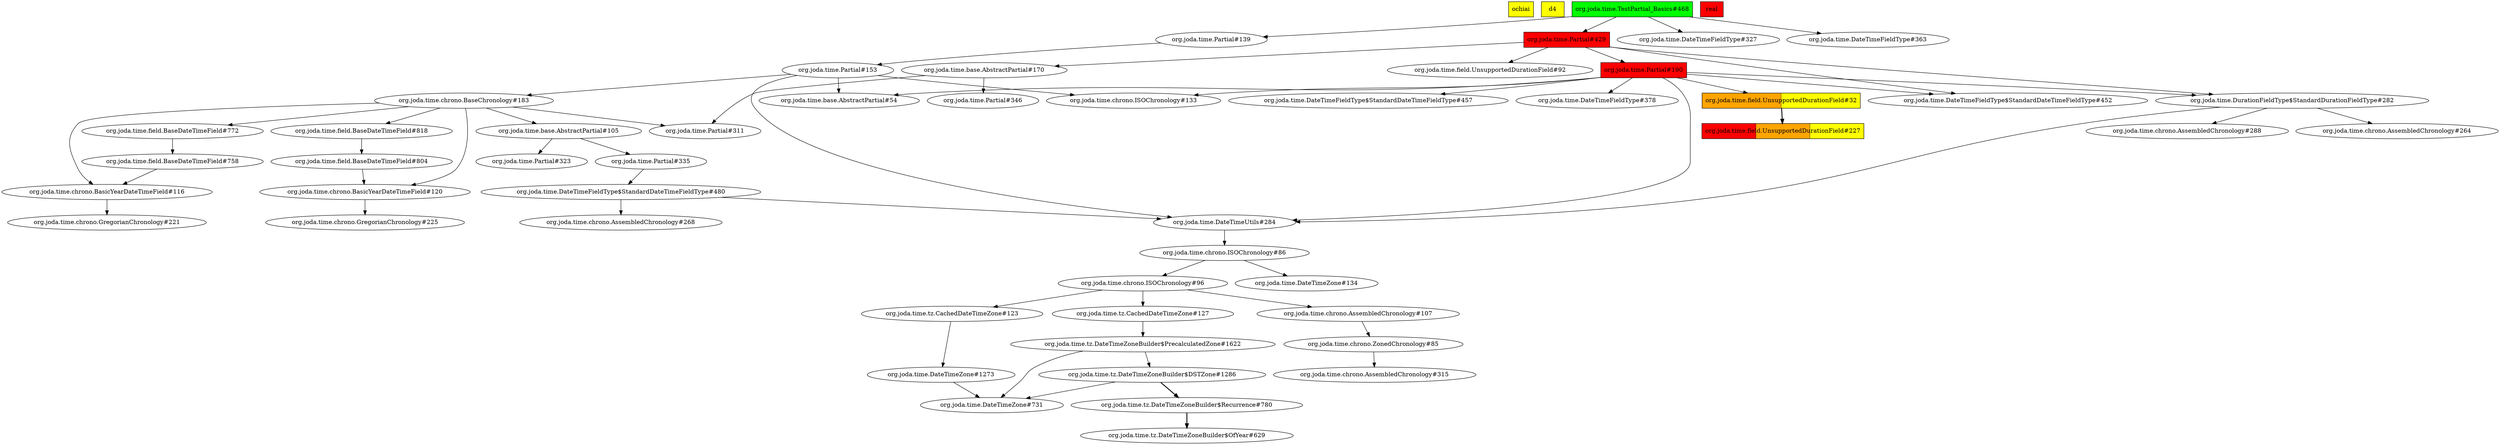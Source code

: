 digraph enhanced {
	"ochiai" [style=striped shape=box fillcolor="yellow"];
	"d4" [style=striped shape=box fillcolor="yellow"];
	"org.joda.time.field.UnsupportedDurationField#227" [style=striped shape=box fillcolor="red:orange:yellow"];
	"org.joda.time.Partial#190" [style=striped shape=box fillcolor="red"];
	"org.joda.time.field.UnsupportedDurationField#32" [style=striped shape=box fillcolor="orange:yellow"];
	"org.joda.time.Partial#429" [style=striped shape=box fillcolor="red"];
	"org.joda.time.TestPartial_Basics#468" [style=striped shape=box fillcolor="green"];
	"real" [style=striped shape=box fillcolor="red"];
	"org.joda.time.Partial#429" -> "org.joda.time.base.AbstractPartial#170";
	"org.joda.time.Partial#190" -> "org.joda.time.DateTimeFieldType#378";
	"org.joda.time.Partial#429" -> "org.joda.time.Partial#190";
	"org.joda.time.chrono.ZonedChronology#85" -> "org.joda.time.chrono.AssembledChronology#315";
	"org.joda.time.tz.DateTimeZoneBuilder$PrecalculatedZone#1622" -> "org.joda.time.tz.DateTimeZoneBuilder$DSTZone#1286";
	"org.joda.time.Partial#139" -> "org.joda.time.Partial#153";
	"org.joda.time.chrono.BaseChronology#183" -> "org.joda.time.field.BaseDateTimeField#772";
	"org.joda.time.Partial#429" -> "org.joda.time.field.UnsupportedDurationField#92";
	"org.joda.time.tz.DateTimeZoneBuilder$Recurrence#780" -> "org.joda.time.tz.DateTimeZoneBuilder$OfYear#629" [style=bold];
	"org.joda.time.base.AbstractPartial#170" -> "org.joda.time.Partial#311";
	"org.joda.time.chrono.BaseChronology#183" -> "org.joda.time.Partial#311";
	"org.joda.time.field.UnsupportedDurationField#32" -> "org.joda.time.field.UnsupportedDurationField#227" [style=bold];
	"org.joda.time.chrono.BaseChronology#183" -> "org.joda.time.field.BaseDateTimeField#818";
	"org.joda.time.field.BaseDateTimeField#804" -> "org.joda.time.chrono.BasicYearDateTimeField#120";
	"org.joda.time.chrono.BaseChronology#183" -> "org.joda.time.chrono.BasicYearDateTimeField#120";
	"org.joda.time.TestPartial_Basics#468" -> "org.joda.time.Partial#139";
	"org.joda.time.Partial#190" -> "org.joda.time.field.UnsupportedDurationField#32";
	"org.joda.time.field.BaseDateTimeField#772" -> "org.joda.time.field.BaseDateTimeField#758";
	"org.joda.time.base.AbstractPartial#105" -> "org.joda.time.Partial#335";
	"org.joda.time.tz.DateTimeZoneBuilder$DSTZone#1286" -> "org.joda.time.tz.DateTimeZoneBuilder$Recurrence#780" [style=bold];
	"org.joda.time.tz.CachedDateTimeZone#123" -> "org.joda.time.DateTimeZone#1273";
	"org.joda.time.chrono.ISOChronology#86" -> "org.joda.time.chrono.ISOChronology#96";
	"org.joda.time.chrono.ISOChronology#96" -> "org.joda.time.tz.CachedDateTimeZone#123";
	"org.joda.time.chrono.BasicYearDateTimeField#116" -> "org.joda.time.chrono.GregorianChronology#221";
	"org.joda.time.chrono.AssembledChronology#107" -> "org.joda.time.chrono.ZonedChronology#85";
	"org.joda.time.Partial#190" -> "org.joda.time.chrono.ISOChronology#133";
	"org.joda.time.Partial#153" -> "org.joda.time.chrono.ISOChronology#133";
	"org.joda.time.chrono.ISOChronology#96" -> "org.joda.time.tz.CachedDateTimeZone#127";
	"org.joda.time.DateTimeUtils#284" -> "org.joda.time.chrono.ISOChronology#86";
	"org.joda.time.chrono.BasicYearDateTimeField#120" -> "org.joda.time.chrono.GregorianChronology#225";
	"org.joda.time.chrono.ISOChronology#96" -> "org.joda.time.chrono.AssembledChronology#107";
	"org.joda.time.DateTimeFieldType$StandardDateTimeFieldType#480" -> "org.joda.time.DateTimeUtils#284";
	"org.joda.time.Partial#190" -> "org.joda.time.DateTimeUtils#284";
	"org.joda.time.DurationFieldType$StandardDurationFieldType#282" -> "org.joda.time.DateTimeUtils#284";
	"org.joda.time.Partial#153" -> "org.joda.time.DateTimeUtils#284";
	"org.joda.time.TestPartial_Basics#468" -> "org.joda.time.DateTimeFieldType#327";
	"org.joda.time.tz.CachedDateTimeZone#127" -> "org.joda.time.tz.DateTimeZoneBuilder$PrecalculatedZone#1622";
	"org.joda.time.Partial#190" -> "org.joda.time.base.AbstractPartial#54";
	"org.joda.time.Partial#153" -> "org.joda.time.base.AbstractPartial#54";
	"org.joda.time.Partial#190" -> "org.joda.time.DateTimeFieldType$StandardDateTimeFieldType#452";
	"org.joda.time.Partial#429" -> "org.joda.time.DateTimeFieldType$StandardDateTimeFieldType#452";
	"org.joda.time.field.BaseDateTimeField#758" -> "org.joda.time.chrono.BasicYearDateTimeField#116";
	"org.joda.time.chrono.BaseChronology#183" -> "org.joda.time.chrono.BasicYearDateTimeField#116";
	"org.joda.time.Partial#153" -> "org.joda.time.chrono.BaseChronology#183";
	"org.joda.time.Partial#190" -> "org.joda.time.DateTimeFieldType$StandardDateTimeFieldType#457";
	"org.joda.time.TestPartial_Basics#468" -> "org.joda.time.DateTimeFieldType#363";
	"org.joda.time.field.BaseDateTimeField#818" -> "org.joda.time.field.BaseDateTimeField#804";
	"org.joda.time.Partial#335" -> "org.joda.time.DateTimeFieldType$StandardDateTimeFieldType#480";
	"org.joda.time.base.AbstractPartial#105" -> "org.joda.time.Partial#323";
	"org.joda.time.tz.DateTimeZoneBuilder$DSTZone#1286" -> "org.joda.time.DateTimeZone#731";
	"org.joda.time.tz.DateTimeZoneBuilder$PrecalculatedZone#1622" -> "org.joda.time.DateTimeZone#731";
	"org.joda.time.DateTimeZone#1273" -> "org.joda.time.DateTimeZone#731";
	"org.joda.time.base.AbstractPartial#170" -> "org.joda.time.Partial#346";
	"org.joda.time.TestPartial_Basics#468" -> "org.joda.time.Partial#429";
	"org.joda.time.DateTimeFieldType$StandardDateTimeFieldType#480" -> "org.joda.time.chrono.AssembledChronology#268";
	"org.joda.time.DurationFieldType$StandardDurationFieldType#282" -> "org.joda.time.chrono.AssembledChronology#288";
	"org.joda.time.Partial#190" -> "org.joda.time.DurationFieldType$StandardDurationFieldType#282";
	"org.joda.time.Partial#429" -> "org.joda.time.DurationFieldType$StandardDurationFieldType#282";
	"org.joda.time.DurationFieldType$StandardDurationFieldType#282" -> "org.joda.time.chrono.AssembledChronology#264";
	"org.joda.time.chrono.BaseChronology#183" -> "org.joda.time.base.AbstractPartial#105";
	"org.joda.time.chrono.ISOChronology#86" -> "org.joda.time.DateTimeZone#134";
}
